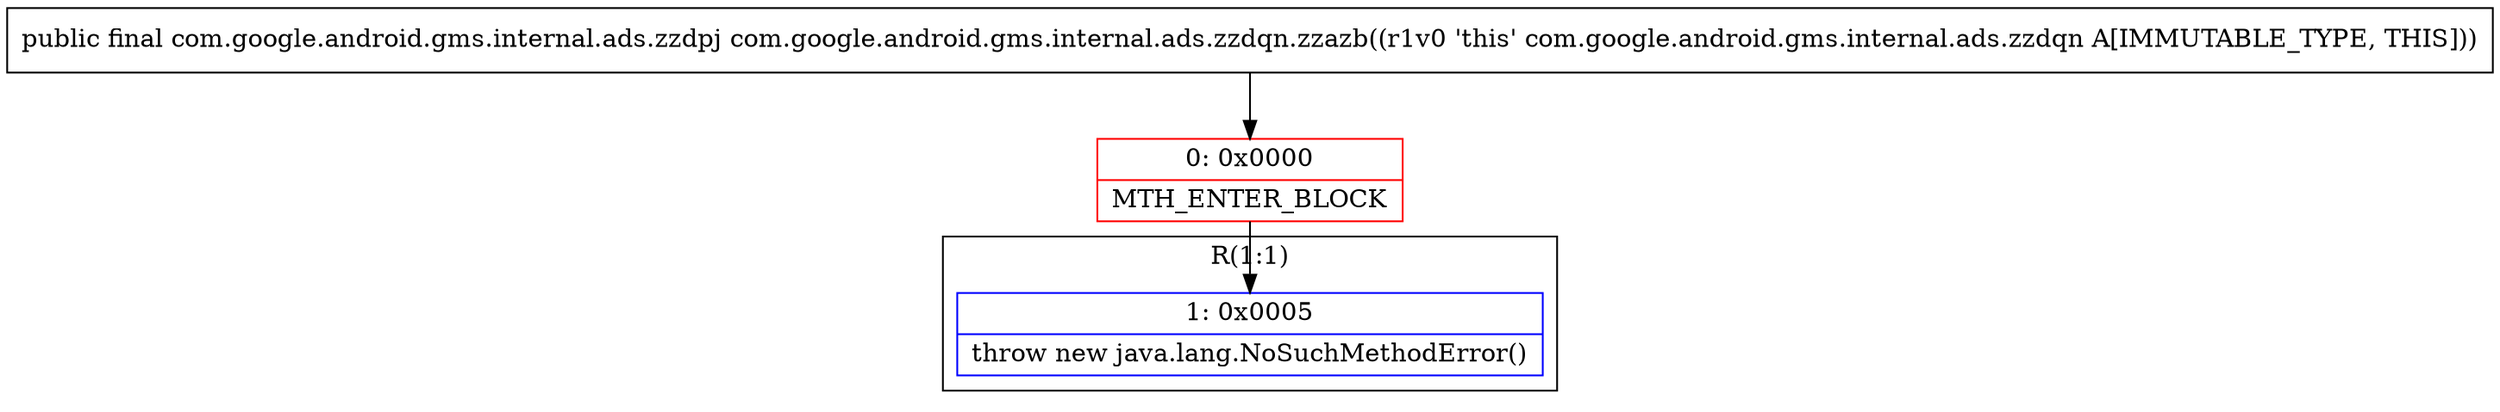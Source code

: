 digraph "CFG forcom.google.android.gms.internal.ads.zzdqn.zzazb()Lcom\/google\/android\/gms\/internal\/ads\/zzdpj;" {
subgraph cluster_Region_1037871203 {
label = "R(1:1)";
node [shape=record,color=blue];
Node_1 [shape=record,label="{1\:\ 0x0005|throw new java.lang.NoSuchMethodError()\l}"];
}
Node_0 [shape=record,color=red,label="{0\:\ 0x0000|MTH_ENTER_BLOCK\l}"];
MethodNode[shape=record,label="{public final com.google.android.gms.internal.ads.zzdpj com.google.android.gms.internal.ads.zzdqn.zzazb((r1v0 'this' com.google.android.gms.internal.ads.zzdqn A[IMMUTABLE_TYPE, THIS])) }"];
MethodNode -> Node_0;
Node_0 -> Node_1;
}

